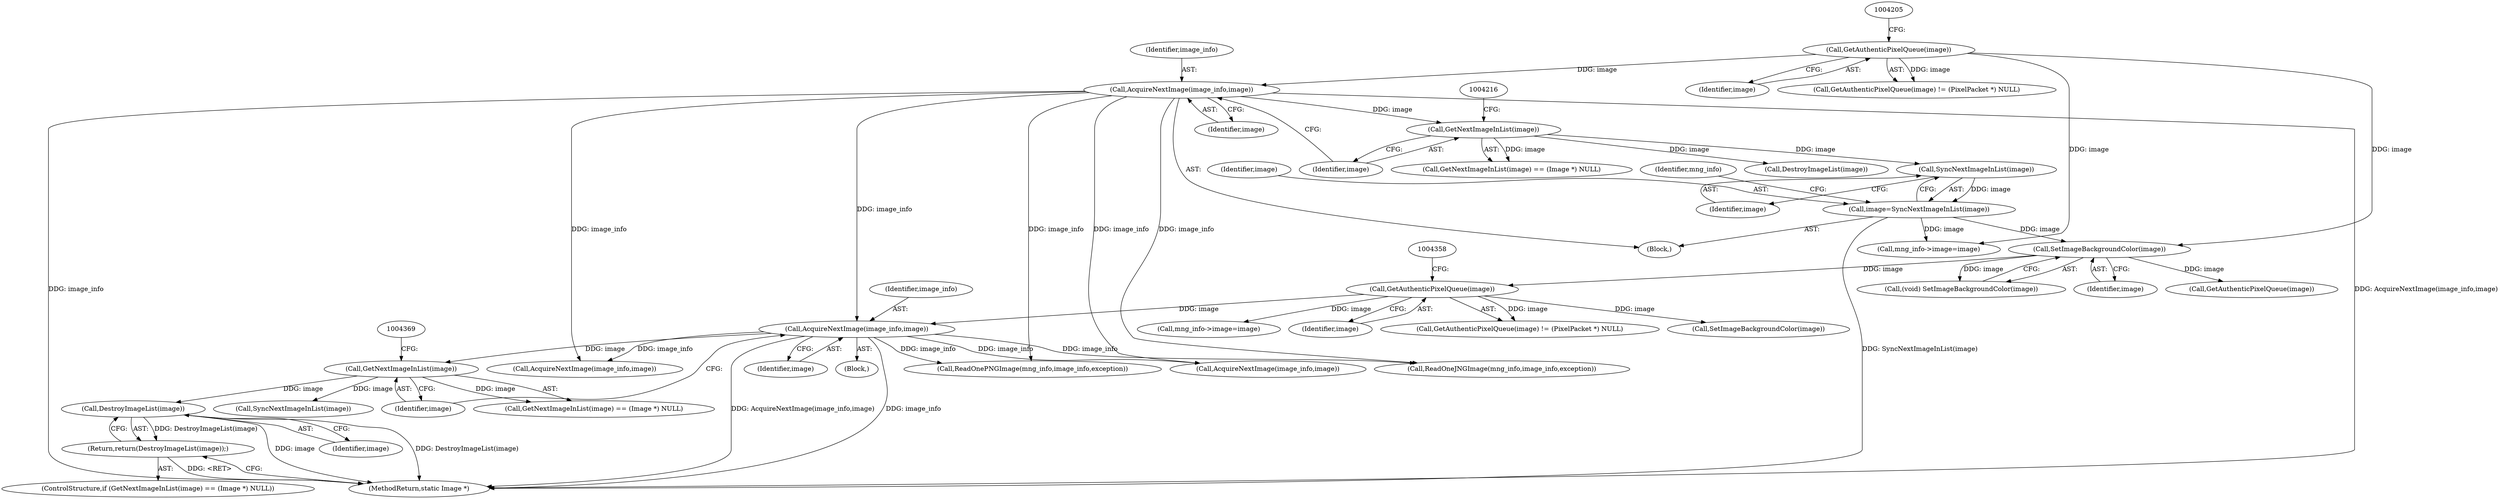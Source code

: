 digraph "0_ImageMagick_9eedb5660f1704cde8e8cd784c5c2a09dd2fd60f_0@pointer" {
"1004372" [label="(Call,DestroyImageList(image))"];
"1004366" [label="(Call,GetNextImageInList(image))"];
"1004361" [label="(Call,AcquireNextImage(image_info,image))"];
"1004208" [label="(Call,AcquireNextImage(image_info,image))"];
"1004202" [label="(Call,GetAuthenticPixelQueue(image))"];
"1004355" [label="(Call,GetAuthenticPixelQueue(image))"];
"1004310" [label="(Call,SetImageBackgroundColor(image))"];
"1004221" [label="(Call,image=SyncNextImageInList(image))"];
"1004223" [label="(Call,SyncNextImageInList(image))"];
"1004213" [label="(Call,GetNextImageInList(image))"];
"1004371" [label="(Return,return(DestroyImageList(image));)"];
"1007374" [label="(MethodReturn,static Image *)"];
"1004362" [label="(Identifier,image_info)"];
"1004355" [label="(Call,GetAuthenticPixelQueue(image))"];
"1004468" [label="(Call,SetImageBackgroundColor(image))"];
"1004365" [label="(Call,GetNextImageInList(image) == (Image *) NULL)"];
"1004310" [label="(Call,SetImageBackgroundColor(image))"];
"1004371" [label="(Return,return(DestroyImageList(image));)"];
"1004203" [label="(Identifier,image)"];
"1004202" [label="(Call,GetAuthenticPixelQueue(image))"];
"1004219" [label="(Call,DestroyImageList(image))"];
"1004373" [label="(Identifier,image)"];
"1004519" [label="(Call,AcquireNextImage(image_info,image))"];
"1004715" [label="(Call,ReadOneJNGImage(mng_info,image_info,exception))"];
"1004227" [label="(Identifier,mng_info)"];
"1004376" [label="(Call,SyncNextImageInList(image))"];
"1004212" [label="(Call,GetNextImageInList(image) == (Image *) NULL)"];
"1004208" [label="(Call,AcquireNextImage(image_info,image))"];
"1004207" [label="(Block,)"];
"1004366" [label="(Call,GetNextImageInList(image))"];
"1004201" [label="(Call,GetAuthenticPixelQueue(image) != (PixelPacket *) NULL)"];
"1004363" [label="(Identifier,image)"];
"1004213" [label="(Call,GetNextImageInList(image))"];
"1004361" [label="(Call,AcquireNextImage(image_info,image))"];
"1004223" [label="(Call,SyncNextImageInList(image))"];
"1004378" [label="(Call,mng_info->image=image)"];
"1004224" [label="(Identifier,image)"];
"1004372" [label="(Call,DestroyImageList(image))"];
"1004210" [label="(Identifier,image)"];
"1004367" [label="(Identifier,image)"];
"1004360" [label="(Block,)"];
"1004708" [label="(Call,ReadOnePNGImage(mng_info,image_info,exception))"];
"1004225" [label="(Call,mng_info->image=image)"];
"1004209" [label="(Identifier,image_info)"];
"1004356" [label="(Identifier,image)"];
"1004308" [label="(Call,(void) SetImageBackgroundColor(image))"];
"1004311" [label="(Identifier,image)"];
"1004364" [label="(ControlStructure,if (GetNextImageInList(image) == (Image *) NULL))"];
"1006725" [label="(Call,AcquireNextImage(image_info,image))"];
"1004354" [label="(Call,GetAuthenticPixelQueue(image) != (PixelPacket *) NULL)"];
"1004513" [label="(Call,GetAuthenticPixelQueue(image))"];
"1004221" [label="(Call,image=SyncNextImageInList(image))"];
"1004222" [label="(Identifier,image)"];
"1004214" [label="(Identifier,image)"];
"1004372" -> "1004371"  [label="AST: "];
"1004372" -> "1004373"  [label="CFG: "];
"1004373" -> "1004372"  [label="AST: "];
"1004371" -> "1004372"  [label="CFG: "];
"1004372" -> "1007374"  [label="DDG: DestroyImageList(image)"];
"1004372" -> "1007374"  [label="DDG: image"];
"1004372" -> "1004371"  [label="DDG: DestroyImageList(image)"];
"1004366" -> "1004372"  [label="DDG: image"];
"1004366" -> "1004365"  [label="AST: "];
"1004366" -> "1004367"  [label="CFG: "];
"1004367" -> "1004366"  [label="AST: "];
"1004369" -> "1004366"  [label="CFG: "];
"1004366" -> "1004365"  [label="DDG: image"];
"1004361" -> "1004366"  [label="DDG: image"];
"1004366" -> "1004376"  [label="DDG: image"];
"1004361" -> "1004360"  [label="AST: "];
"1004361" -> "1004363"  [label="CFG: "];
"1004362" -> "1004361"  [label="AST: "];
"1004363" -> "1004361"  [label="AST: "];
"1004367" -> "1004361"  [label="CFG: "];
"1004361" -> "1007374"  [label="DDG: AcquireNextImage(image_info,image)"];
"1004361" -> "1007374"  [label="DDG: image_info"];
"1004208" -> "1004361"  [label="DDG: image_info"];
"1004355" -> "1004361"  [label="DDG: image"];
"1004361" -> "1004519"  [label="DDG: image_info"];
"1004361" -> "1004708"  [label="DDG: image_info"];
"1004361" -> "1004715"  [label="DDG: image_info"];
"1004361" -> "1006725"  [label="DDG: image_info"];
"1004208" -> "1004207"  [label="AST: "];
"1004208" -> "1004210"  [label="CFG: "];
"1004209" -> "1004208"  [label="AST: "];
"1004210" -> "1004208"  [label="AST: "];
"1004214" -> "1004208"  [label="CFG: "];
"1004208" -> "1007374"  [label="DDG: AcquireNextImage(image_info,image)"];
"1004208" -> "1007374"  [label="DDG: image_info"];
"1004202" -> "1004208"  [label="DDG: image"];
"1004208" -> "1004213"  [label="DDG: image"];
"1004208" -> "1004519"  [label="DDG: image_info"];
"1004208" -> "1004708"  [label="DDG: image_info"];
"1004208" -> "1004715"  [label="DDG: image_info"];
"1004208" -> "1006725"  [label="DDG: image_info"];
"1004202" -> "1004201"  [label="AST: "];
"1004202" -> "1004203"  [label="CFG: "];
"1004203" -> "1004202"  [label="AST: "];
"1004205" -> "1004202"  [label="CFG: "];
"1004202" -> "1004201"  [label="DDG: image"];
"1004202" -> "1004225"  [label="DDG: image"];
"1004202" -> "1004310"  [label="DDG: image"];
"1004355" -> "1004354"  [label="AST: "];
"1004355" -> "1004356"  [label="CFG: "];
"1004356" -> "1004355"  [label="AST: "];
"1004358" -> "1004355"  [label="CFG: "];
"1004355" -> "1004354"  [label="DDG: image"];
"1004310" -> "1004355"  [label="DDG: image"];
"1004355" -> "1004378"  [label="DDG: image"];
"1004355" -> "1004468"  [label="DDG: image"];
"1004310" -> "1004308"  [label="AST: "];
"1004310" -> "1004311"  [label="CFG: "];
"1004311" -> "1004310"  [label="AST: "];
"1004308" -> "1004310"  [label="CFG: "];
"1004310" -> "1004308"  [label="DDG: image"];
"1004221" -> "1004310"  [label="DDG: image"];
"1004310" -> "1004513"  [label="DDG: image"];
"1004221" -> "1004207"  [label="AST: "];
"1004221" -> "1004223"  [label="CFG: "];
"1004222" -> "1004221"  [label="AST: "];
"1004223" -> "1004221"  [label="AST: "];
"1004227" -> "1004221"  [label="CFG: "];
"1004221" -> "1007374"  [label="DDG: SyncNextImageInList(image)"];
"1004223" -> "1004221"  [label="DDG: image"];
"1004221" -> "1004225"  [label="DDG: image"];
"1004223" -> "1004224"  [label="CFG: "];
"1004224" -> "1004223"  [label="AST: "];
"1004213" -> "1004223"  [label="DDG: image"];
"1004213" -> "1004212"  [label="AST: "];
"1004213" -> "1004214"  [label="CFG: "];
"1004214" -> "1004213"  [label="AST: "];
"1004216" -> "1004213"  [label="CFG: "];
"1004213" -> "1004212"  [label="DDG: image"];
"1004213" -> "1004219"  [label="DDG: image"];
"1004371" -> "1004364"  [label="AST: "];
"1007374" -> "1004371"  [label="CFG: "];
"1004371" -> "1007374"  [label="DDG: <RET>"];
}

